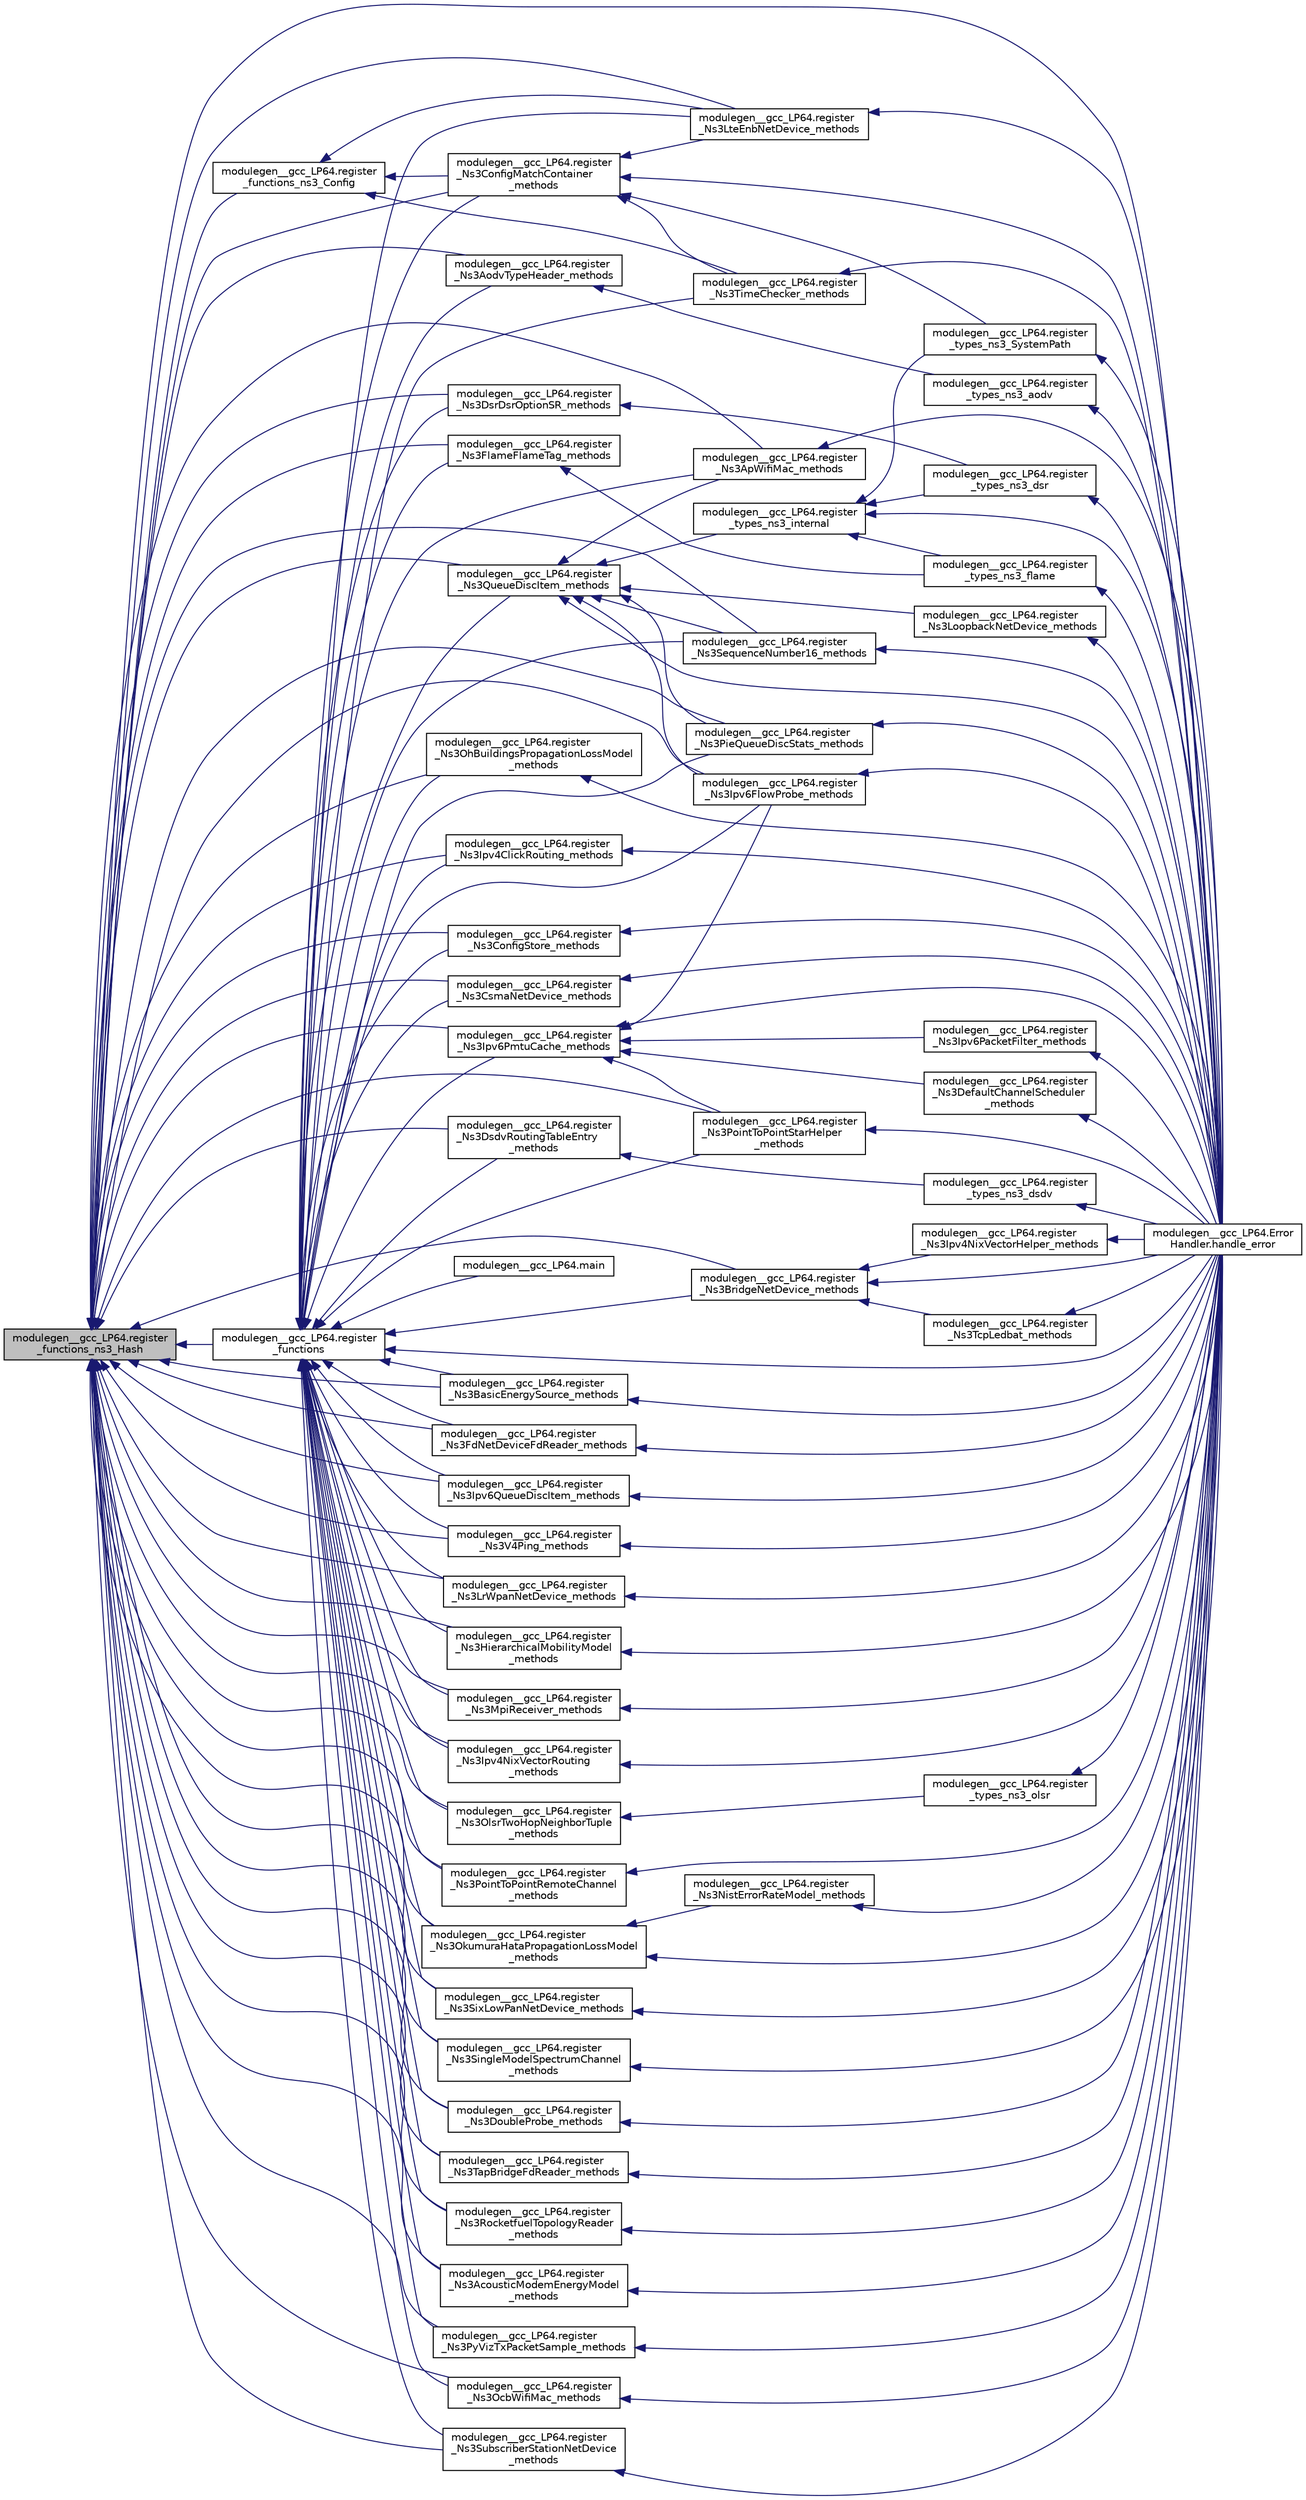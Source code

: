 digraph "modulegen__gcc_LP64.register_functions_ns3_Hash"
{
  edge [fontname="Helvetica",fontsize="10",labelfontname="Helvetica",labelfontsize="10"];
  node [fontname="Helvetica",fontsize="10",shape=record];
  rankdir="LR";
  Node1 [label="modulegen__gcc_LP64.register\l_functions_ns3_Hash",height=0.2,width=0.4,color="black", fillcolor="grey75", style="filled", fontcolor="black"];
  Node1 -> Node2 [dir="back",color="midnightblue",fontsize="10",style="solid"];
  Node2 [label="modulegen__gcc_LP64.register\l_functions",height=0.2,width=0.4,color="black", fillcolor="white", style="filled",URL="$db/dbb/namespacemodulegen____gcc__LP64.html#aec4a5f753ed5fb80e971fb72341c9052"];
  Node2 -> Node3 [dir="back",color="midnightblue",fontsize="10",style="solid"];
  Node3 [label="modulegen__gcc_LP64.register\l_Ns3AodvTypeHeader_methods",height=0.2,width=0.4,color="black", fillcolor="white", style="filled",URL="$db/dbb/namespacemodulegen____gcc__LP64.html#a28c067a906493ce8e185a6d01f56f135"];
  Node3 -> Node4 [dir="back",color="midnightblue",fontsize="10",style="solid"];
  Node4 [label="modulegen__gcc_LP64.register\l_types_ns3_aodv",height=0.2,width=0.4,color="black", fillcolor="white", style="filled",URL="$db/dbb/namespacemodulegen____gcc__LP64.html#a5df6bc36e8f7dd9aa8415fcd18b1264b"];
  Node4 -> Node5 [dir="back",color="midnightblue",fontsize="10",style="solid"];
  Node5 [label="modulegen__gcc_LP64.Error\lHandler.handle_error",height=0.2,width=0.4,color="black", fillcolor="white", style="filled",URL="$df/d38/classmodulegen____gcc__LP64_1_1ErrorHandler.html#ae861af2ccf0c7d1732eb52c22d89f8fd"];
  Node2 -> Node6 [dir="back",color="midnightblue",fontsize="10",style="solid"];
  Node6 [label="modulegen__gcc_LP64.register\l_Ns3QueueDiscItem_methods",height=0.2,width=0.4,color="black", fillcolor="white", style="filled",URL="$db/dbb/namespacemodulegen____gcc__LP64.html#ab13c299879541b828310cc46d877c0b5"];
  Node6 -> Node7 [dir="back",color="midnightblue",fontsize="10",style="solid"];
  Node7 [label="modulegen__gcc_LP64.register\l_types_ns3_internal",height=0.2,width=0.4,color="black", fillcolor="white", style="filled",URL="$db/dbb/namespacemodulegen____gcc__LP64.html#aa5591cd0831727624dde86d56333dc35"];
  Node7 -> Node5 [dir="back",color="midnightblue",fontsize="10",style="solid"];
  Node7 -> Node8 [dir="back",color="midnightblue",fontsize="10",style="solid"];
  Node8 [label="modulegen__gcc_LP64.register\l_types_ns3_SystemPath",height=0.2,width=0.4,color="black", fillcolor="white", style="filled",URL="$db/dbb/namespacemodulegen____gcc__LP64.html#a5efceb696a814981c99c36a87fcfaa75"];
  Node8 -> Node5 [dir="back",color="midnightblue",fontsize="10",style="solid"];
  Node7 -> Node9 [dir="back",color="midnightblue",fontsize="10",style="solid"];
  Node9 [label="modulegen__gcc_LP64.register\l_types_ns3_dsr",height=0.2,width=0.4,color="black", fillcolor="white", style="filled",URL="$db/dbb/namespacemodulegen____gcc__LP64.html#a96238b914c8d89466e10c074ff281344"];
  Node9 -> Node5 [dir="back",color="midnightblue",fontsize="10",style="solid"];
  Node7 -> Node10 [dir="back",color="midnightblue",fontsize="10",style="solid"];
  Node10 [label="modulegen__gcc_LP64.register\l_types_ns3_flame",height=0.2,width=0.4,color="black", fillcolor="white", style="filled",URL="$db/dbb/namespacemodulegen____gcc__LP64.html#a0c0e3c1249cadb3ceda60aee63e39192"];
  Node10 -> Node5 [dir="back",color="midnightblue",fontsize="10",style="solid"];
  Node6 -> Node5 [dir="back",color="midnightblue",fontsize="10",style="solid"];
  Node6 -> Node11 [dir="back",color="midnightblue",fontsize="10",style="solid"];
  Node11 [label="modulegen__gcc_LP64.register\l_Ns3Ipv6FlowProbe_methods",height=0.2,width=0.4,color="black", fillcolor="white", style="filled",URL="$db/dbb/namespacemodulegen____gcc__LP64.html#a313cc48393132852df0fdf6ad54e4852"];
  Node11 -> Node5 [dir="back",color="midnightblue",fontsize="10",style="solid"];
  Node6 -> Node12 [dir="back",color="midnightblue",fontsize="10",style="solid"];
  Node12 [label="modulegen__gcc_LP64.register\l_Ns3LoopbackNetDevice_methods",height=0.2,width=0.4,color="black", fillcolor="white", style="filled",URL="$db/dbb/namespacemodulegen____gcc__LP64.html#a3583fda765bac6aa8a94cec6a2663d1f"];
  Node12 -> Node5 [dir="back",color="midnightblue",fontsize="10",style="solid"];
  Node6 -> Node13 [dir="back",color="midnightblue",fontsize="10",style="solid"];
  Node13 [label="modulegen__gcc_LP64.register\l_Ns3SequenceNumber16_methods",height=0.2,width=0.4,color="black", fillcolor="white", style="filled",URL="$db/dbb/namespacemodulegen____gcc__LP64.html#ac0ebb4651c60ef3ea2b6198c239cc357"];
  Node13 -> Node5 [dir="back",color="midnightblue",fontsize="10",style="solid"];
  Node6 -> Node14 [dir="back",color="midnightblue",fontsize="10",style="solid"];
  Node14 [label="modulegen__gcc_LP64.register\l_Ns3PieQueueDiscStats_methods",height=0.2,width=0.4,color="black", fillcolor="white", style="filled",URL="$db/dbb/namespacemodulegen____gcc__LP64.html#acf508b8065c733e393d27cb5121bcd71"];
  Node14 -> Node5 [dir="back",color="midnightblue",fontsize="10",style="solid"];
  Node6 -> Node15 [dir="back",color="midnightblue",fontsize="10",style="solid"];
  Node15 [label="modulegen__gcc_LP64.register\l_Ns3ApWifiMac_methods",height=0.2,width=0.4,color="black", fillcolor="white", style="filled",URL="$db/dbb/namespacemodulegen____gcc__LP64.html#a94f31b11c380cdd7a457057e0fffcd04"];
  Node15 -> Node5 [dir="back",color="midnightblue",fontsize="10",style="solid"];
  Node2 -> Node16 [dir="back",color="midnightblue",fontsize="10",style="solid"];
  Node16 [label="modulegen__gcc_LP64.register\l_Ns3BridgeNetDevice_methods",height=0.2,width=0.4,color="black", fillcolor="white", style="filled",URL="$db/dbb/namespacemodulegen____gcc__LP64.html#a575226cdd358dec93647fe0146cc2aa9"];
  Node16 -> Node5 [dir="back",color="midnightblue",fontsize="10",style="solid"];
  Node16 -> Node17 [dir="back",color="midnightblue",fontsize="10",style="solid"];
  Node17 [label="modulegen__gcc_LP64.register\l_Ns3TcpLedbat_methods",height=0.2,width=0.4,color="black", fillcolor="white", style="filled",URL="$db/dbb/namespacemodulegen____gcc__LP64.html#af76ec42c480f5e753e5c7a25802887b0"];
  Node17 -> Node5 [dir="back",color="midnightblue",fontsize="10",style="solid"];
  Node16 -> Node18 [dir="back",color="midnightblue",fontsize="10",style="solid"];
  Node18 [label="modulegen__gcc_LP64.register\l_Ns3Ipv4NixVectorHelper_methods",height=0.2,width=0.4,color="black", fillcolor="white", style="filled",URL="$db/dbb/namespacemodulegen____gcc__LP64.html#a569591c4bf35ed8ed0ebe4e90115c036"];
  Node18 -> Node5 [dir="back",color="midnightblue",fontsize="10",style="solid"];
  Node2 -> Node19 [dir="back",color="midnightblue",fontsize="10",style="solid"];
  Node19 [label="modulegen__gcc_LP64.register\l_Ns3OhBuildingsPropagationLossModel\l_methods",height=0.2,width=0.4,color="black", fillcolor="white", style="filled",URL="$db/dbb/namespacemodulegen____gcc__LP64.html#a7774dabb4ae9ad38a06054da30ce59d3"];
  Node19 -> Node5 [dir="back",color="midnightblue",fontsize="10",style="solid"];
  Node2 -> Node20 [dir="back",color="midnightblue",fontsize="10",style="solid"];
  Node20 [label="modulegen__gcc_LP64.register\l_Ns3Ipv4ClickRouting_methods",height=0.2,width=0.4,color="black", fillcolor="white", style="filled",URL="$db/dbb/namespacemodulegen____gcc__LP64.html#a57729e1e6e327971f038f448d0482949"];
  Node20 -> Node5 [dir="back",color="midnightblue",fontsize="10",style="solid"];
  Node2 -> Node21 [dir="back",color="midnightblue",fontsize="10",style="solid"];
  Node21 [label="modulegen__gcc_LP64.register\l_Ns3ConfigStore_methods",height=0.2,width=0.4,color="black", fillcolor="white", style="filled",URL="$db/dbb/namespacemodulegen____gcc__LP64.html#a14f76af4c864bdc2c7776a6409dbcca1"];
  Node21 -> Node5 [dir="back",color="midnightblue",fontsize="10",style="solid"];
  Node2 -> Node22 [dir="back",color="midnightblue",fontsize="10",style="solid"];
  Node22 [label="modulegen__gcc_LP64.register\l_Ns3ConfigMatchContainer\l_methods",height=0.2,width=0.4,color="black", fillcolor="white", style="filled",URL="$db/dbb/namespacemodulegen____gcc__LP64.html#ad820728dec5a0c57a29d80d1f2216686"];
  Node22 -> Node8 [dir="back",color="midnightblue",fontsize="10",style="solid"];
  Node22 -> Node5 [dir="back",color="midnightblue",fontsize="10",style="solid"];
  Node22 -> Node23 [dir="back",color="midnightblue",fontsize="10",style="solid"];
  Node23 [label="modulegen__gcc_LP64.register\l_Ns3LteEnbNetDevice_methods",height=0.2,width=0.4,color="black", fillcolor="white", style="filled",URL="$db/dbb/namespacemodulegen____gcc__LP64.html#af567805cb69e94ef32c5f64fe5aa62de"];
  Node23 -> Node5 [dir="back",color="midnightblue",fontsize="10",style="solid"];
  Node22 -> Node24 [dir="back",color="midnightblue",fontsize="10",style="solid"];
  Node24 [label="modulegen__gcc_LP64.register\l_Ns3TimeChecker_methods",height=0.2,width=0.4,color="black", fillcolor="white", style="filled",URL="$db/dbb/namespacemodulegen____gcc__LP64.html#a96df6370aba30fffd52969d2ff165d2c"];
  Node24 -> Node5 [dir="back",color="midnightblue",fontsize="10",style="solid"];
  Node2 -> Node25 [dir="back",color="midnightblue",fontsize="10",style="solid"];
  Node25 [label="modulegen__gcc_LP64.register\l_Ns3CsmaNetDevice_methods",height=0.2,width=0.4,color="black", fillcolor="white", style="filled",URL="$db/dbb/namespacemodulegen____gcc__LP64.html#a04f782240ba7cf614a5f50b262868dab"];
  Node25 -> Node5 [dir="back",color="midnightblue",fontsize="10",style="solid"];
  Node2 -> Node26 [dir="back",color="midnightblue",fontsize="10",style="solid"];
  Node26 [label="modulegen__gcc_LP64.register\l_Ns3Ipv6PmtuCache_methods",height=0.2,width=0.4,color="black", fillcolor="white", style="filled",URL="$db/dbb/namespacemodulegen____gcc__LP64.html#ac1c7fb639fdb701927ab23f69ebde641"];
  Node26 -> Node5 [dir="back",color="midnightblue",fontsize="10",style="solid"];
  Node26 -> Node11 [dir="back",color="midnightblue",fontsize="10",style="solid"];
  Node26 -> Node27 [dir="back",color="midnightblue",fontsize="10",style="solid"];
  Node27 [label="modulegen__gcc_LP64.register\l_Ns3Ipv6PacketFilter_methods",height=0.2,width=0.4,color="black", fillcolor="white", style="filled",URL="$db/dbb/namespacemodulegen____gcc__LP64.html#a44284f33179a27cdd3112de9cbe0f5ca"];
  Node27 -> Node5 [dir="back",color="midnightblue",fontsize="10",style="solid"];
  Node26 -> Node28 [dir="back",color="midnightblue",fontsize="10",style="solid"];
  Node28 [label="modulegen__gcc_LP64.register\l_Ns3PointToPointStarHelper\l_methods",height=0.2,width=0.4,color="black", fillcolor="white", style="filled",URL="$db/dbb/namespacemodulegen____gcc__LP64.html#a60a5b528b355b91fbc7711812e88ddb5"];
  Node28 -> Node5 [dir="back",color="midnightblue",fontsize="10",style="solid"];
  Node26 -> Node29 [dir="back",color="midnightblue",fontsize="10",style="solid"];
  Node29 [label="modulegen__gcc_LP64.register\l_Ns3DefaultChannelScheduler\l_methods",height=0.2,width=0.4,color="black", fillcolor="white", style="filled",URL="$db/dbb/namespacemodulegen____gcc__LP64.html#a1d62c6d85417c5bcedc99f3d1ef0f895"];
  Node29 -> Node5 [dir="back",color="midnightblue",fontsize="10",style="solid"];
  Node2 -> Node30 [dir="back",color="midnightblue",fontsize="10",style="solid"];
  Node30 [label="modulegen__gcc_LP64.register\l_Ns3DsdvRoutingTableEntry\l_methods",height=0.2,width=0.4,color="black", fillcolor="white", style="filled",URL="$db/dbb/namespacemodulegen____gcc__LP64.html#af4d287530a74db0ff64184346bd841ed"];
  Node30 -> Node31 [dir="back",color="midnightblue",fontsize="10",style="solid"];
  Node31 [label="modulegen__gcc_LP64.register\l_types_ns3_dsdv",height=0.2,width=0.4,color="black", fillcolor="white", style="filled",URL="$db/dbb/namespacemodulegen____gcc__LP64.html#ae9b8c627c6619946068e27d35649e380"];
  Node31 -> Node5 [dir="back",color="midnightblue",fontsize="10",style="solid"];
  Node2 -> Node32 [dir="back",color="midnightblue",fontsize="10",style="solid"];
  Node32 [label="modulegen__gcc_LP64.register\l_Ns3DsrDsrOptionSR_methods",height=0.2,width=0.4,color="black", fillcolor="white", style="filled",URL="$db/dbb/namespacemodulegen____gcc__LP64.html#aa566682884b3d83ca01a2c65fc109be8"];
  Node32 -> Node9 [dir="back",color="midnightblue",fontsize="10",style="solid"];
  Node2 -> Node33 [dir="back",color="midnightblue",fontsize="10",style="solid"];
  Node33 [label="modulegen__gcc_LP64.register\l_Ns3BasicEnergySource_methods",height=0.2,width=0.4,color="black", fillcolor="white", style="filled",URL="$db/dbb/namespacemodulegen____gcc__LP64.html#a0c8f7d02d343da101b8b4915fe9ab59d"];
  Node33 -> Node5 [dir="back",color="midnightblue",fontsize="10",style="solid"];
  Node2 -> Node34 [dir="back",color="midnightblue",fontsize="10",style="solid"];
  Node34 [label="modulegen__gcc_LP64.register\l_Ns3FdNetDeviceFdReader_methods",height=0.2,width=0.4,color="black", fillcolor="white", style="filled",URL="$db/dbb/namespacemodulegen____gcc__LP64.html#a78fe86d032021cfdcc7162d390601417"];
  Node34 -> Node5 [dir="back",color="midnightblue",fontsize="10",style="solid"];
  Node2 -> Node11 [dir="back",color="midnightblue",fontsize="10",style="solid"];
  Node2 -> Node35 [dir="back",color="midnightblue",fontsize="10",style="solid"];
  Node35 [label="modulegen__gcc_LP64.register\l_Ns3Ipv6QueueDiscItem_methods",height=0.2,width=0.4,color="black", fillcolor="white", style="filled",URL="$db/dbb/namespacemodulegen____gcc__LP64.html#aead7b35131eec4b552bc61446bfb6d31"];
  Node35 -> Node5 [dir="back",color="midnightblue",fontsize="10",style="solid"];
  Node2 -> Node36 [dir="back",color="midnightblue",fontsize="10",style="solid"];
  Node36 [label="modulegen__gcc_LP64.register\l_Ns3V4Ping_methods",height=0.2,width=0.4,color="black", fillcolor="white", style="filled",URL="$db/dbb/namespacemodulegen____gcc__LP64.html#ae9531951f7105d8e8adb4f0e5e136c70"];
  Node36 -> Node5 [dir="back",color="midnightblue",fontsize="10",style="solid"];
  Node2 -> Node37 [dir="back",color="midnightblue",fontsize="10",style="solid"];
  Node37 [label="modulegen__gcc_LP64.register\l_Ns3LrWpanNetDevice_methods",height=0.2,width=0.4,color="black", fillcolor="white", style="filled",URL="$db/dbb/namespacemodulegen____gcc__LP64.html#a020a53a3659ab098df9a2825446c2e7a"];
  Node37 -> Node5 [dir="back",color="midnightblue",fontsize="10",style="solid"];
  Node2 -> Node23 [dir="back",color="midnightblue",fontsize="10",style="solid"];
  Node2 -> Node38 [dir="back",color="midnightblue",fontsize="10",style="solid"];
  Node38 [label="modulegen__gcc_LP64.register\l_Ns3FlameFlameTag_methods",height=0.2,width=0.4,color="black", fillcolor="white", style="filled",URL="$db/dbb/namespacemodulegen____gcc__LP64.html#a1f6a7fd49d2266a9e268897933f54379"];
  Node38 -> Node10 [dir="back",color="midnightblue",fontsize="10",style="solid"];
  Node2 -> Node39 [dir="back",color="midnightblue",fontsize="10",style="solid"];
  Node39 [label="modulegen__gcc_LP64.register\l_Ns3HierarchicalMobilityModel\l_methods",height=0.2,width=0.4,color="black", fillcolor="white", style="filled",URL="$db/dbb/namespacemodulegen____gcc__LP64.html#a2eb3b378c90d49cefb135041f4ca5a52"];
  Node39 -> Node5 [dir="back",color="midnightblue",fontsize="10",style="solid"];
  Node2 -> Node40 [dir="back",color="midnightblue",fontsize="10",style="solid"];
  Node40 [label="modulegen__gcc_LP64.register\l_Ns3MpiReceiver_methods",height=0.2,width=0.4,color="black", fillcolor="white", style="filled",URL="$db/dbb/namespacemodulegen____gcc__LP64.html#a1ee8eb9b5079bd21490eb1968cb06d37"];
  Node40 -> Node5 [dir="back",color="midnightblue",fontsize="10",style="solid"];
  Node2 -> Node24 [dir="back",color="midnightblue",fontsize="10",style="solid"];
  Node2 -> Node13 [dir="back",color="midnightblue",fontsize="10",style="solid"];
  Node2 -> Node41 [dir="back",color="midnightblue",fontsize="10",style="solid"];
  Node41 [label="modulegen__gcc_LP64.register\l_Ns3Ipv4NixVectorRouting\l_methods",height=0.2,width=0.4,color="black", fillcolor="white", style="filled",URL="$db/dbb/namespacemodulegen____gcc__LP64.html#a58a057f1804c2f4c8ac5efa7502c856f"];
  Node41 -> Node5 [dir="back",color="midnightblue",fontsize="10",style="solid"];
  Node2 -> Node42 [dir="back",color="midnightblue",fontsize="10",style="solid"];
  Node42 [label="modulegen__gcc_LP64.register\l_Ns3OlsrTwoHopNeighborTuple\l_methods",height=0.2,width=0.4,color="black", fillcolor="white", style="filled",URL="$db/dbb/namespacemodulegen____gcc__LP64.html#a1455f2bf491b1c4509bdb99c414e5c59"];
  Node42 -> Node43 [dir="back",color="midnightblue",fontsize="10",style="solid"];
  Node43 [label="modulegen__gcc_LP64.register\l_types_ns3_olsr",height=0.2,width=0.4,color="black", fillcolor="white", style="filled",URL="$db/dbb/namespacemodulegen____gcc__LP64.html#ae56deb90c9eb4dcf33b0c89e69e2b87b"];
  Node43 -> Node5 [dir="back",color="midnightblue",fontsize="10",style="solid"];
  Node2 -> Node44 [dir="back",color="midnightblue",fontsize="10",style="solid"];
  Node44 [label="modulegen__gcc_LP64.register\l_Ns3PointToPointRemoteChannel\l_methods",height=0.2,width=0.4,color="black", fillcolor="white", style="filled",URL="$db/dbb/namespacemodulegen____gcc__LP64.html#ae3f4d1c3056d96c17487a25a8244c711"];
  Node44 -> Node5 [dir="back",color="midnightblue",fontsize="10",style="solid"];
  Node2 -> Node28 [dir="back",color="midnightblue",fontsize="10",style="solid"];
  Node2 -> Node45 [dir="back",color="midnightblue",fontsize="10",style="solid"];
  Node45 [label="modulegen__gcc_LP64.register\l_Ns3OkumuraHataPropagationLossModel\l_methods",height=0.2,width=0.4,color="black", fillcolor="white", style="filled",URL="$db/dbb/namespacemodulegen____gcc__LP64.html#a64c90c0207d7b16ae8e82a9ba0e4f73b"];
  Node45 -> Node5 [dir="back",color="midnightblue",fontsize="10",style="solid"];
  Node45 -> Node46 [dir="back",color="midnightblue",fontsize="10",style="solid"];
  Node46 [label="modulegen__gcc_LP64.register\l_Ns3NistErrorRateModel_methods",height=0.2,width=0.4,color="black", fillcolor="white", style="filled",URL="$db/dbb/namespacemodulegen____gcc__LP64.html#af6559f2ae0748bb54e6c13e75d406405"];
  Node46 -> Node5 [dir="back",color="midnightblue",fontsize="10",style="solid"];
  Node2 -> Node47 [dir="back",color="midnightblue",fontsize="10",style="solid"];
  Node47 [label="modulegen__gcc_LP64.register\l_Ns3SixLowPanNetDevice_methods",height=0.2,width=0.4,color="black", fillcolor="white", style="filled",URL="$db/dbb/namespacemodulegen____gcc__LP64.html#af8b4b7407df9bbb1541062285e76087c"];
  Node47 -> Node5 [dir="back",color="midnightblue",fontsize="10",style="solid"];
  Node2 -> Node48 [dir="back",color="midnightblue",fontsize="10",style="solid"];
  Node48 [label="modulegen__gcc_LP64.register\l_Ns3SingleModelSpectrumChannel\l_methods",height=0.2,width=0.4,color="black", fillcolor="white", style="filled",URL="$db/dbb/namespacemodulegen____gcc__LP64.html#a619a8740d33a7ff7855bb1dba973eebf"];
  Node48 -> Node5 [dir="back",color="midnightblue",fontsize="10",style="solid"];
  Node2 -> Node49 [dir="back",color="midnightblue",fontsize="10",style="solid"];
  Node49 [label="modulegen__gcc_LP64.register\l_Ns3DoubleProbe_methods",height=0.2,width=0.4,color="black", fillcolor="white", style="filled",URL="$db/dbb/namespacemodulegen____gcc__LP64.html#a10c6a7d9b46b7be76ada360abf969716"];
  Node49 -> Node5 [dir="back",color="midnightblue",fontsize="10",style="solid"];
  Node2 -> Node50 [dir="back",color="midnightblue",fontsize="10",style="solid"];
  Node50 [label="modulegen__gcc_LP64.register\l_Ns3TapBridgeFdReader_methods",height=0.2,width=0.4,color="black", fillcolor="white", style="filled",URL="$db/dbb/namespacemodulegen____gcc__LP64.html#a40e331bf1d3a9ac248966e4548957f34"];
  Node50 -> Node5 [dir="back",color="midnightblue",fontsize="10",style="solid"];
  Node2 -> Node51 [dir="back",color="midnightblue",fontsize="10",style="solid"];
  Node51 [label="modulegen__gcc_LP64.register\l_Ns3RocketfuelTopologyReader\l_methods",height=0.2,width=0.4,color="black", fillcolor="white", style="filled",URL="$db/dbb/namespacemodulegen____gcc__LP64.html#a40e0702739406c25191366914db16bd0"];
  Node51 -> Node5 [dir="back",color="midnightblue",fontsize="10",style="solid"];
  Node2 -> Node14 [dir="back",color="midnightblue",fontsize="10",style="solid"];
  Node2 -> Node52 [dir="back",color="midnightblue",fontsize="10",style="solid"];
  Node52 [label="modulegen__gcc_LP64.register\l_Ns3AcousticModemEnergyModel\l_methods",height=0.2,width=0.4,color="black", fillcolor="white", style="filled",URL="$db/dbb/namespacemodulegen____gcc__LP64.html#a8e44076acce71619d7f997aa95bbd793"];
  Node52 -> Node5 [dir="back",color="midnightblue",fontsize="10",style="solid"];
  Node2 -> Node5 [dir="back",color="midnightblue",fontsize="10",style="solid"];
  Node2 -> Node53 [dir="back",color="midnightblue",fontsize="10",style="solid"];
  Node53 [label="modulegen__gcc_LP64.register\l_Ns3PyVizTxPacketSample_methods",height=0.2,width=0.4,color="black", fillcolor="white", style="filled",URL="$db/dbb/namespacemodulegen____gcc__LP64.html#a297fd1a3b15120649b2c8e59c02b52e4"];
  Node53 -> Node5 [dir="back",color="midnightblue",fontsize="10",style="solid"];
  Node2 -> Node54 [dir="back",color="midnightblue",fontsize="10",style="solid"];
  Node54 [label="modulegen__gcc_LP64.register\l_Ns3OcbWifiMac_methods",height=0.2,width=0.4,color="black", fillcolor="white", style="filled",URL="$db/dbb/namespacemodulegen____gcc__LP64.html#a29af9dbd9f6768a625476a2f68479f5d"];
  Node54 -> Node5 [dir="back",color="midnightblue",fontsize="10",style="solid"];
  Node2 -> Node15 [dir="back",color="midnightblue",fontsize="10",style="solid"];
  Node2 -> Node55 [dir="back",color="midnightblue",fontsize="10",style="solid"];
  Node55 [label="modulegen__gcc_LP64.register\l_Ns3SubscriberStationNetDevice\l_methods",height=0.2,width=0.4,color="black", fillcolor="white", style="filled",URL="$db/dbb/namespacemodulegen____gcc__LP64.html#a628bc8369fb72c301323b21746b141a7"];
  Node55 -> Node5 [dir="back",color="midnightblue",fontsize="10",style="solid"];
  Node2 -> Node56 [dir="back",color="midnightblue",fontsize="10",style="solid"];
  Node56 [label="modulegen__gcc_LP64.main",height=0.2,width=0.4,color="black", fillcolor="white", style="filled",URL="$db/dbb/namespacemodulegen____gcc__LP64.html#a78c8b268d5fecc4d52d220f8954d0345"];
  Node1 -> Node3 [dir="back",color="midnightblue",fontsize="10",style="solid"];
  Node1 -> Node6 [dir="back",color="midnightblue",fontsize="10",style="solid"];
  Node1 -> Node16 [dir="back",color="midnightblue",fontsize="10",style="solid"];
  Node1 -> Node19 [dir="back",color="midnightblue",fontsize="10",style="solid"];
  Node1 -> Node20 [dir="back",color="midnightblue",fontsize="10",style="solid"];
  Node1 -> Node21 [dir="back",color="midnightblue",fontsize="10",style="solid"];
  Node1 -> Node22 [dir="back",color="midnightblue",fontsize="10",style="solid"];
  Node1 -> Node57 [dir="back",color="midnightblue",fontsize="10",style="solid"];
  Node57 [label="modulegen__gcc_LP64.register\l_functions_ns3_Config",height=0.2,width=0.4,color="black", fillcolor="white", style="filled",URL="$db/dbb/namespacemodulegen____gcc__LP64.html#a6ad74f52e2a9ab763d6aceefbfc86e47"];
  Node57 -> Node22 [dir="back",color="midnightblue",fontsize="10",style="solid"];
  Node57 -> Node23 [dir="back",color="midnightblue",fontsize="10",style="solid"];
  Node57 -> Node24 [dir="back",color="midnightblue",fontsize="10",style="solid"];
  Node1 -> Node25 [dir="back",color="midnightblue",fontsize="10",style="solid"];
  Node1 -> Node26 [dir="back",color="midnightblue",fontsize="10",style="solid"];
  Node1 -> Node30 [dir="back",color="midnightblue",fontsize="10",style="solid"];
  Node1 -> Node32 [dir="back",color="midnightblue",fontsize="10",style="solid"];
  Node1 -> Node33 [dir="back",color="midnightblue",fontsize="10",style="solid"];
  Node1 -> Node34 [dir="back",color="midnightblue",fontsize="10",style="solid"];
  Node1 -> Node11 [dir="back",color="midnightblue",fontsize="10",style="solid"];
  Node1 -> Node35 [dir="back",color="midnightblue",fontsize="10",style="solid"];
  Node1 -> Node36 [dir="back",color="midnightblue",fontsize="10",style="solid"];
  Node1 -> Node37 [dir="back",color="midnightblue",fontsize="10",style="solid"];
  Node1 -> Node23 [dir="back",color="midnightblue",fontsize="10",style="solid"];
  Node1 -> Node38 [dir="back",color="midnightblue",fontsize="10",style="solid"];
  Node1 -> Node39 [dir="back",color="midnightblue",fontsize="10",style="solid"];
  Node1 -> Node40 [dir="back",color="midnightblue",fontsize="10",style="solid"];
  Node1 -> Node13 [dir="back",color="midnightblue",fontsize="10",style="solid"];
  Node1 -> Node41 [dir="back",color="midnightblue",fontsize="10",style="solid"];
  Node1 -> Node42 [dir="back",color="midnightblue",fontsize="10",style="solid"];
  Node1 -> Node44 [dir="back",color="midnightblue",fontsize="10",style="solid"];
  Node1 -> Node28 [dir="back",color="midnightblue",fontsize="10",style="solid"];
  Node1 -> Node45 [dir="back",color="midnightblue",fontsize="10",style="solid"];
  Node1 -> Node47 [dir="back",color="midnightblue",fontsize="10",style="solid"];
  Node1 -> Node48 [dir="back",color="midnightblue",fontsize="10",style="solid"];
  Node1 -> Node49 [dir="back",color="midnightblue",fontsize="10",style="solid"];
  Node1 -> Node50 [dir="back",color="midnightblue",fontsize="10",style="solid"];
  Node1 -> Node51 [dir="back",color="midnightblue",fontsize="10",style="solid"];
  Node1 -> Node14 [dir="back",color="midnightblue",fontsize="10",style="solid"];
  Node1 -> Node52 [dir="back",color="midnightblue",fontsize="10",style="solid"];
  Node1 -> Node5 [dir="back",color="midnightblue",fontsize="10",style="solid"];
  Node1 -> Node53 [dir="back",color="midnightblue",fontsize="10",style="solid"];
  Node1 -> Node54 [dir="back",color="midnightblue",fontsize="10",style="solid"];
  Node1 -> Node15 [dir="back",color="midnightblue",fontsize="10",style="solid"];
  Node1 -> Node55 [dir="back",color="midnightblue",fontsize="10",style="solid"];
}

